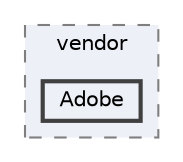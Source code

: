 digraph "dev.sharpishly.com/website/vendor/Adobe"
{
 // LATEX_PDF_SIZE
  bgcolor="transparent";
  edge [fontname=Helvetica,fontsize=10,labelfontname=Helvetica,labelfontsize=10];
  node [fontname=Helvetica,fontsize=10,shape=box,height=0.2,width=0.4];
  compound=true
  subgraph clusterdir_6031a4b2d1cb1e9d66cf451e65c1ec22 {
    graph [ bgcolor="#edf0f7", pencolor="grey50", label="vendor", fontname=Helvetica,fontsize=10 style="filled,dashed", URL="dir_6031a4b2d1cb1e9d66cf451e65c1ec22.html",tooltip=""]
  dir_63372888c9f1aa196e11d7581e687585 [label="Adobe", fillcolor="#edf0f7", color="grey25", style="filled,bold", URL="dir_63372888c9f1aa196e11d7581e687585.html",tooltip=""];
  }
}
